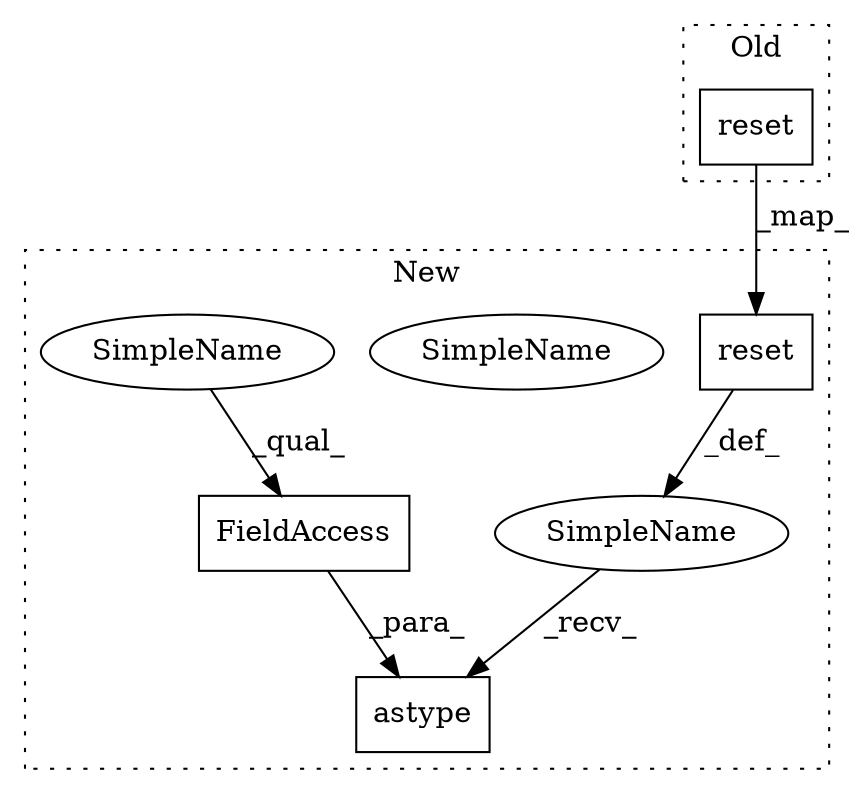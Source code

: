 digraph G {
subgraph cluster0 {
1 [label="reset" a="32" s="4134" l="7" shape="box"];
label = "Old";
style="dotted";
}
subgraph cluster1 {
2 [label="reset" a="32" s="3708" l="7" shape="box"];
3 [label="SimpleName" a="42" s="" l="" shape="ellipse"];
4 [label="astype" a="32" s="3716,3736" l="7,1" shape="box"];
5 [label="FieldAccess" a="22" s="3723" l="13" shape="box"];
6 [label="SimpleName" a="42" s="3723" l="5" shape="ellipse"];
7 [label="SimpleName" a="42" s="3723" l="5" shape="ellipse"];
label = "New";
style="dotted";
}
1 -> 2 [label="_map_"];
2 -> 3 [label="_def_"];
3 -> 4 [label="_recv_"];
5 -> 4 [label="_para_"];
7 -> 5 [label="_qual_"];
}